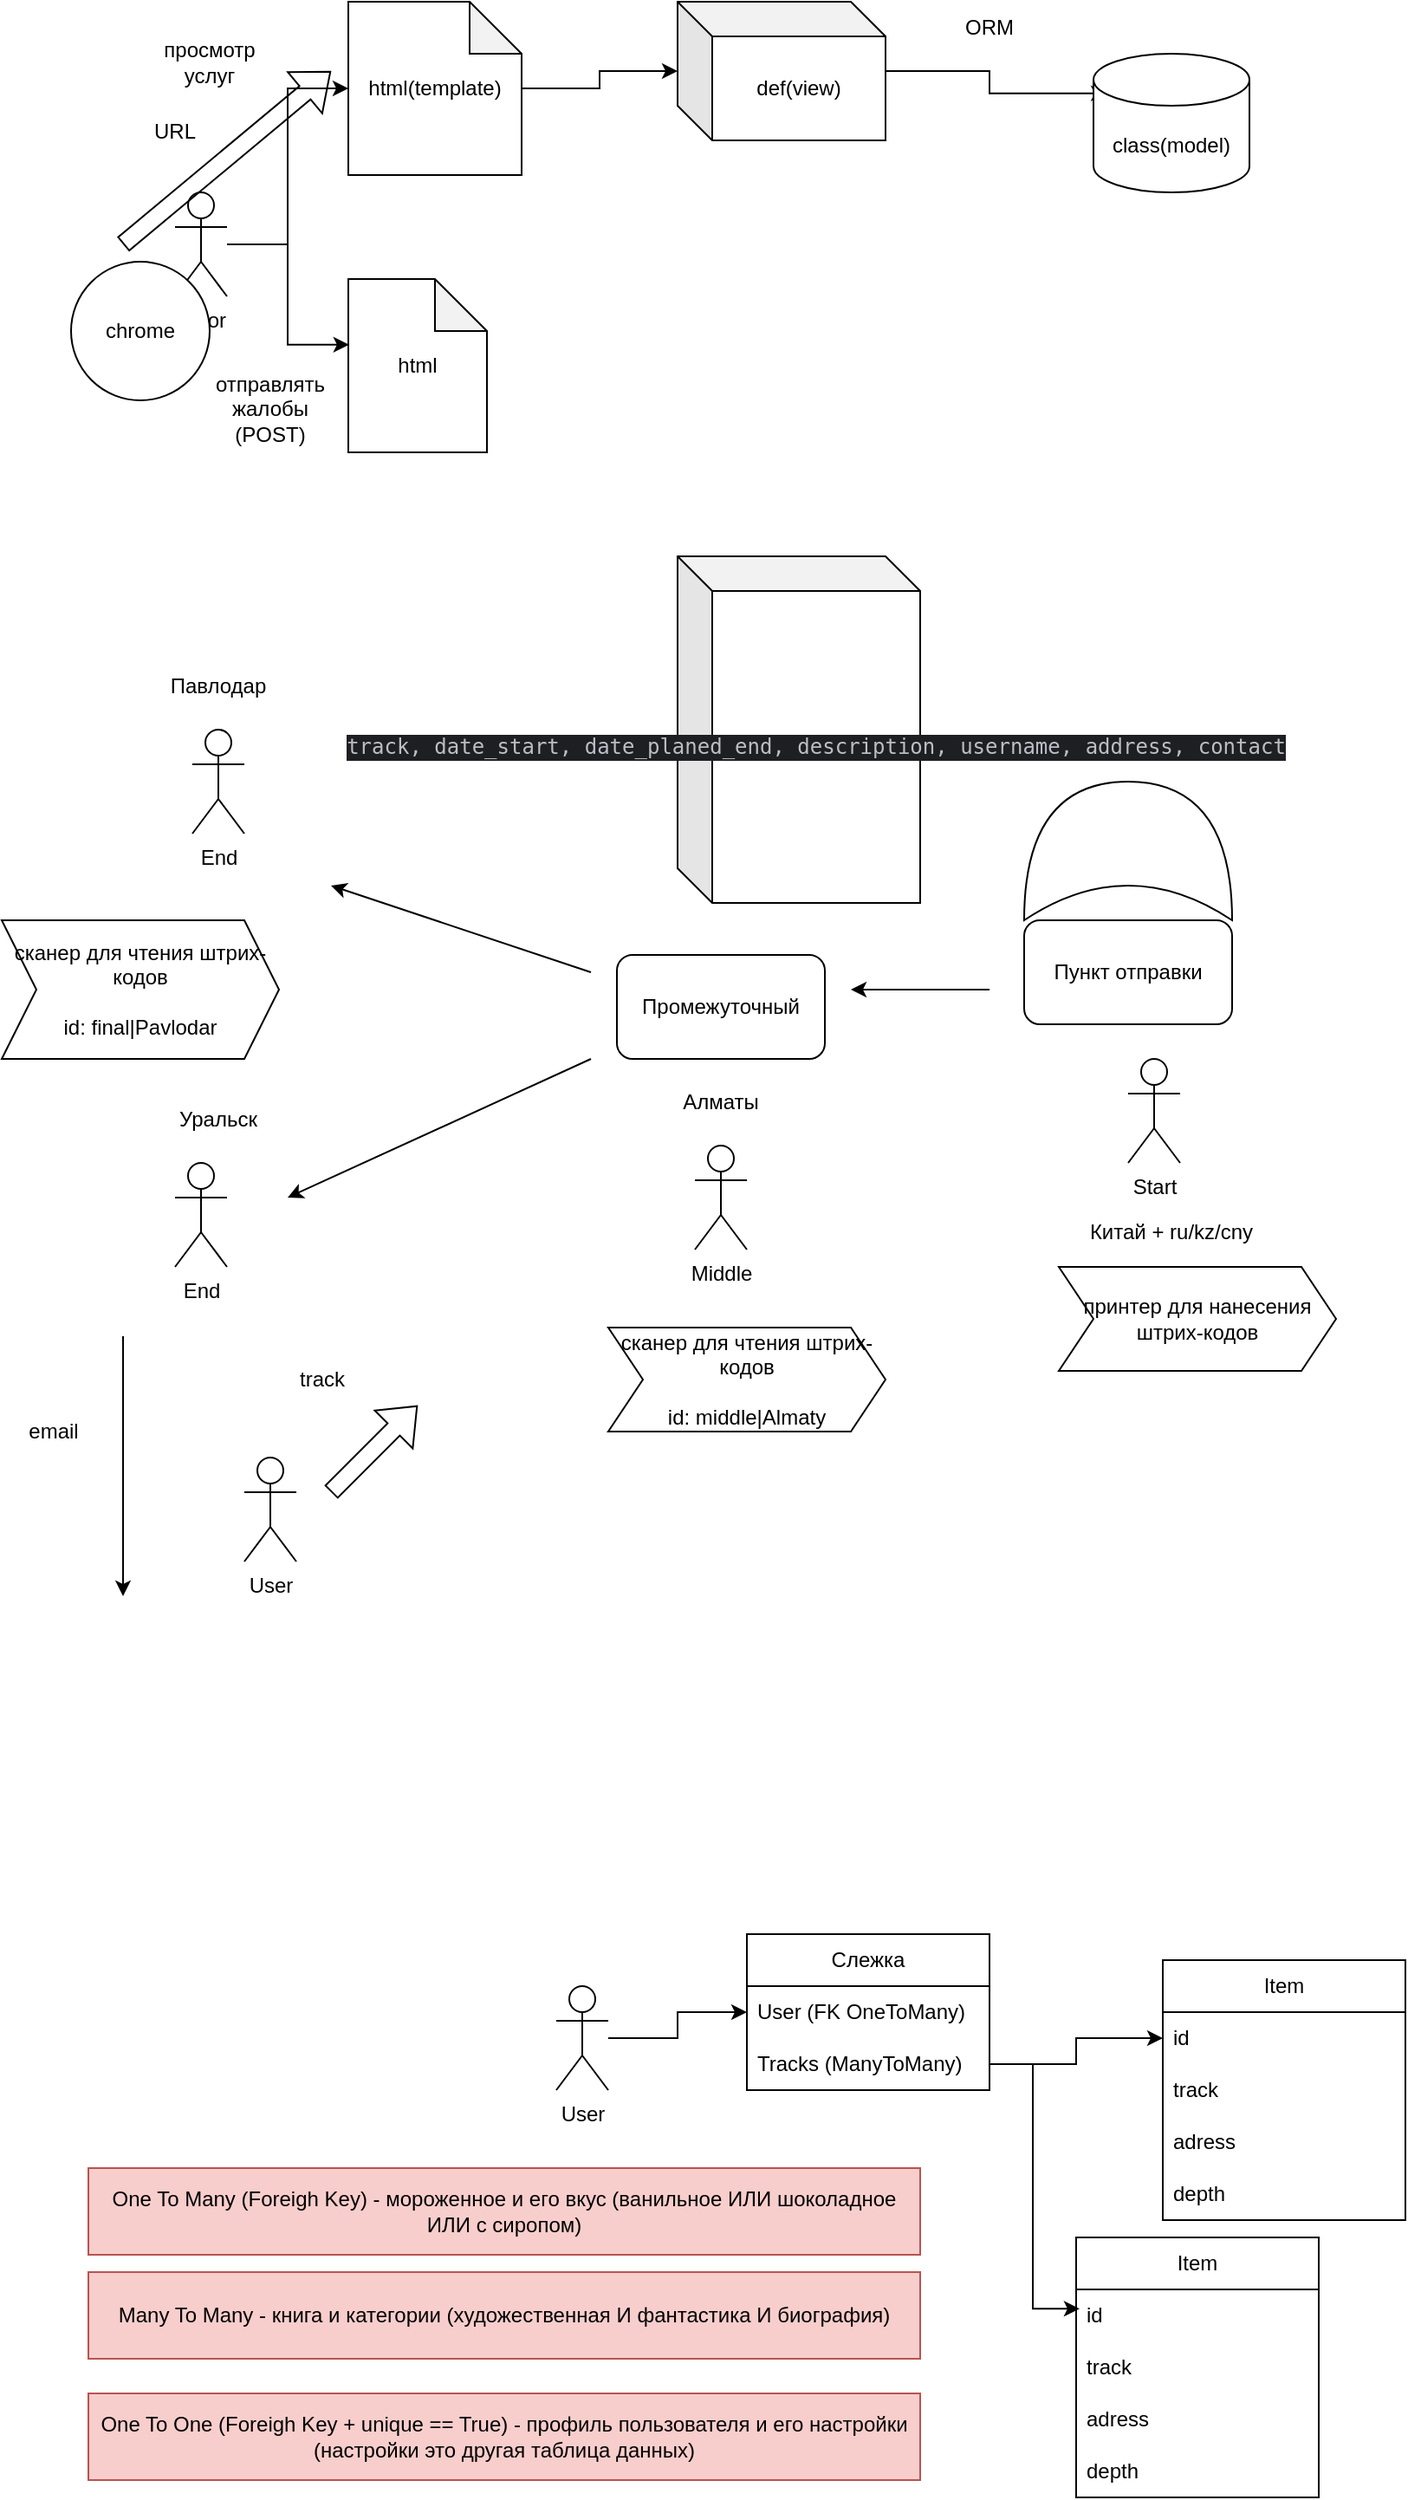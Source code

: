 <mxfile version="21.6.8" type="device">
  <diagram name="Page-1" id="SHPYpJt6w-cRJXV2Z5jG">
    <mxGraphModel dx="625" dy="345" grid="1" gridSize="10" guides="1" tooltips="1" connect="1" arrows="1" fold="1" page="1" pageScale="1" pageWidth="850" pageHeight="1100" math="0" shadow="0">
      <root>
        <mxCell id="0" />
        <mxCell id="1" parent="0" />
        <mxCell id="NV1-Wkj-HJB_ejk9U_Qw-3" style="edgeStyle=orthogonalEdgeStyle;rounded=0;orthogonalLoop=1;jettySize=auto;html=1;entryX=0;entryY=0.5;entryDx=0;entryDy=0;entryPerimeter=0;" parent="1" source="NV1-Wkj-HJB_ejk9U_Qw-1" target="NV1-Wkj-HJB_ejk9U_Qw-2" edge="1">
          <mxGeometry relative="1" as="geometry" />
        </mxCell>
        <mxCell id="NV1-Wkj-HJB_ejk9U_Qw-7" style="edgeStyle=orthogonalEdgeStyle;rounded=0;orthogonalLoop=1;jettySize=auto;html=1;entryX=0.005;entryY=0.379;entryDx=0;entryDy=0;entryPerimeter=0;" parent="1" source="NV1-Wkj-HJB_ejk9U_Qw-1" target="NV1-Wkj-HJB_ejk9U_Qw-6" edge="1">
          <mxGeometry relative="1" as="geometry" />
        </mxCell>
        <mxCell id="NV1-Wkj-HJB_ejk9U_Qw-1" value="Actor" style="shape=umlActor;verticalLabelPosition=bottom;verticalAlign=top;html=1;outlineConnect=0;" parent="1" vertex="1">
          <mxGeometry x="110" y="280" width="30" height="60" as="geometry" />
        </mxCell>
        <mxCell id="NV1-Wkj-HJB_ejk9U_Qw-9" style="edgeStyle=orthogonalEdgeStyle;rounded=0;orthogonalLoop=1;jettySize=auto;html=1;" parent="1" source="NV1-Wkj-HJB_ejk9U_Qw-2" target="NV1-Wkj-HJB_ejk9U_Qw-8" edge="1">
          <mxGeometry relative="1" as="geometry" />
        </mxCell>
        <mxCell id="NV1-Wkj-HJB_ejk9U_Qw-2" value="html(template)" style="shape=note;whiteSpace=wrap;html=1;backgroundOutline=1;darkOpacity=0.05;" parent="1" vertex="1">
          <mxGeometry x="210" y="170" width="100" height="100" as="geometry" />
        </mxCell>
        <mxCell id="NV1-Wkj-HJB_ejk9U_Qw-4" value="просмотр услуг" style="text;html=1;strokeColor=none;fillColor=none;align=center;verticalAlign=middle;whiteSpace=wrap;rounded=0;" parent="1" vertex="1">
          <mxGeometry x="100" y="190" width="60" height="30" as="geometry" />
        </mxCell>
        <mxCell id="NV1-Wkj-HJB_ejk9U_Qw-5" value="отправлять жалобы (POST)" style="text;html=1;strokeColor=none;fillColor=none;align=center;verticalAlign=middle;whiteSpace=wrap;rounded=0;" parent="1" vertex="1">
          <mxGeometry x="130" y="380" width="70" height="50" as="geometry" />
        </mxCell>
        <mxCell id="NV1-Wkj-HJB_ejk9U_Qw-6" value="html" style="shape=note;whiteSpace=wrap;html=1;backgroundOutline=1;darkOpacity=0.05;" parent="1" vertex="1">
          <mxGeometry x="210" y="330" width="80" height="100" as="geometry" />
        </mxCell>
        <mxCell id="NV1-Wkj-HJB_ejk9U_Qw-11" style="edgeStyle=orthogonalEdgeStyle;rounded=0;orthogonalLoop=1;jettySize=auto;html=1;entryX=0.084;entryY=0.286;entryDx=0;entryDy=0;entryPerimeter=0;" parent="1" source="NV1-Wkj-HJB_ejk9U_Qw-8" target="NV1-Wkj-HJB_ejk9U_Qw-10" edge="1">
          <mxGeometry relative="1" as="geometry" />
        </mxCell>
        <mxCell id="NV1-Wkj-HJB_ejk9U_Qw-8" value="def(view)" style="shape=cube;whiteSpace=wrap;html=1;boundedLbl=1;backgroundOutline=1;darkOpacity=0.05;darkOpacity2=0.1;" parent="1" vertex="1">
          <mxGeometry x="400" y="170" width="120" height="80" as="geometry" />
        </mxCell>
        <mxCell id="NV1-Wkj-HJB_ejk9U_Qw-10" value="class(model)" style="shape=cylinder3;whiteSpace=wrap;html=1;boundedLbl=1;backgroundOutline=1;size=15;" parent="1" vertex="1">
          <mxGeometry x="640" y="200" width="90" height="80" as="geometry" />
        </mxCell>
        <mxCell id="NV1-Wkj-HJB_ejk9U_Qw-12" value="ORM" style="text;html=1;strokeColor=none;fillColor=none;align=center;verticalAlign=middle;whiteSpace=wrap;rounded=0;" parent="1" vertex="1">
          <mxGeometry x="550" y="170" width="60" height="30" as="geometry" />
        </mxCell>
        <mxCell id="NV1-Wkj-HJB_ejk9U_Qw-13" value="chrome" style="ellipse;whiteSpace=wrap;html=1;aspect=fixed;" parent="1" vertex="1">
          <mxGeometry x="50" y="320" width="80" height="80" as="geometry" />
        </mxCell>
        <mxCell id="NV1-Wkj-HJB_ejk9U_Qw-14" value="" style="shape=flexArrow;endArrow=classic;html=1;rounded=0;" parent="1" edge="1">
          <mxGeometry width="50" height="50" relative="1" as="geometry">
            <mxPoint x="80" y="310" as="sourcePoint" />
            <mxPoint x="200" y="210" as="targetPoint" />
          </mxGeometry>
        </mxCell>
        <mxCell id="NV1-Wkj-HJB_ejk9U_Qw-15" value="URL" style="text;html=1;strokeColor=none;fillColor=none;align=center;verticalAlign=middle;whiteSpace=wrap;rounded=0;" parent="1" vertex="1">
          <mxGeometry x="80" y="230" width="60" height="30" as="geometry" />
        </mxCell>
        <mxCell id="wFCSqdACXlwlqVZ5YVNx-1" value="End" style="shape=umlActor;verticalLabelPosition=bottom;verticalAlign=top;html=1;outlineConnect=0;" parent="1" vertex="1">
          <mxGeometry x="110" y="840" width="30" height="60" as="geometry" />
        </mxCell>
        <mxCell id="wFCSqdACXlwlqVZ5YVNx-2" value="Start" style="shape=umlActor;verticalLabelPosition=bottom;verticalAlign=top;html=1;outlineConnect=0;" parent="1" vertex="1">
          <mxGeometry x="660" y="780" width="30" height="60" as="geometry" />
        </mxCell>
        <mxCell id="wFCSqdACXlwlqVZ5YVNx-3" value="Китай + ru/kz/cny" style="text;html=1;strokeColor=none;fillColor=none;align=center;verticalAlign=middle;whiteSpace=wrap;rounded=0;" parent="1" vertex="1">
          <mxGeometry x="630" y="860" width="110" height="40" as="geometry" />
        </mxCell>
        <mxCell id="wFCSqdACXlwlqVZ5YVNx-4" value="Пункт отправки" style="rounded=1;whiteSpace=wrap;html=1;" parent="1" vertex="1">
          <mxGeometry x="600" y="700" width="120" height="60" as="geometry" />
        </mxCell>
        <mxCell id="wFCSqdACXlwlqVZ5YVNx-5" value="" style="shape=xor;whiteSpace=wrap;html=1;rotation=-90;" parent="1" vertex="1">
          <mxGeometry x="620" y="600" width="80" height="120" as="geometry" />
        </mxCell>
        <mxCell id="wFCSqdACXlwlqVZ5YVNx-7" value="Промежуточный" style="rounded=1;whiteSpace=wrap;html=1;" parent="1" vertex="1">
          <mxGeometry x="365" y="720" width="120" height="60" as="geometry" />
        </mxCell>
        <mxCell id="wFCSqdACXlwlqVZ5YVNx-8" value="Алматы" style="text;html=1;strokeColor=none;fillColor=none;align=center;verticalAlign=middle;whiteSpace=wrap;rounded=0;" parent="1" vertex="1">
          <mxGeometry x="395" y="790" width="60" height="30" as="geometry" />
        </mxCell>
        <mxCell id="wFCSqdACXlwlqVZ5YVNx-9" value="End" style="shape=umlActor;verticalLabelPosition=bottom;verticalAlign=top;html=1;outlineConnect=0;" parent="1" vertex="1">
          <mxGeometry x="120" y="590" width="30" height="60" as="geometry" />
        </mxCell>
        <mxCell id="wFCSqdACXlwlqVZ5YVNx-10" value="Уральск" style="text;html=1;strokeColor=none;fillColor=none;align=center;verticalAlign=middle;whiteSpace=wrap;rounded=0;" parent="1" vertex="1">
          <mxGeometry x="105" y="800" width="60" height="30" as="geometry" />
        </mxCell>
        <mxCell id="wFCSqdACXlwlqVZ5YVNx-11" value="Павлодар" style="text;html=1;strokeColor=none;fillColor=none;align=center;verticalAlign=middle;whiteSpace=wrap;rounded=0;" parent="1" vertex="1">
          <mxGeometry x="105" y="550" width="60" height="30" as="geometry" />
        </mxCell>
        <mxCell id="wFCSqdACXlwlqVZ5YVNx-12" value="" style="endArrow=classic;html=1;rounded=0;" parent="1" edge="1">
          <mxGeometry width="50" height="50" relative="1" as="geometry">
            <mxPoint x="580" y="740" as="sourcePoint" />
            <mxPoint x="500" y="740" as="targetPoint" />
          </mxGeometry>
        </mxCell>
        <mxCell id="wFCSqdACXlwlqVZ5YVNx-13" value="" style="endArrow=classic;html=1;rounded=0;" parent="1" edge="1">
          <mxGeometry width="50" height="50" relative="1" as="geometry">
            <mxPoint x="350" y="730" as="sourcePoint" />
            <mxPoint x="200" y="680" as="targetPoint" />
          </mxGeometry>
        </mxCell>
        <mxCell id="wFCSqdACXlwlqVZ5YVNx-14" value="" style="endArrow=classic;html=1;rounded=0;" parent="1" edge="1">
          <mxGeometry width="50" height="50" relative="1" as="geometry">
            <mxPoint x="350" y="780" as="sourcePoint" />
            <mxPoint x="175" y="860" as="targetPoint" />
          </mxGeometry>
        </mxCell>
        <mxCell id="wFCSqdACXlwlqVZ5YVNx-15" value="Middle" style="shape=umlActor;verticalLabelPosition=bottom;verticalAlign=top;html=1;outlineConnect=0;" parent="1" vertex="1">
          <mxGeometry x="410" y="830" width="30" height="60" as="geometry" />
        </mxCell>
        <mxCell id="wFCSqdACXlwlqVZ5YVNx-16" value="User" style="shape=umlActor;verticalLabelPosition=bottom;verticalAlign=top;html=1;outlineConnect=0;" parent="1" vertex="1">
          <mxGeometry x="150" y="1010" width="30" height="60" as="geometry" />
        </mxCell>
        <mxCell id="wFCSqdACXlwlqVZ5YVNx-17" value="" style="shape=flexArrow;endArrow=classic;html=1;rounded=0;" parent="1" edge="1">
          <mxGeometry width="50" height="50" relative="1" as="geometry">
            <mxPoint x="200" y="1030" as="sourcePoint" />
            <mxPoint x="250" y="980" as="targetPoint" />
          </mxGeometry>
        </mxCell>
        <mxCell id="wFCSqdACXlwlqVZ5YVNx-18" value="track" style="text;html=1;strokeColor=none;fillColor=none;align=center;verticalAlign=middle;whiteSpace=wrap;rounded=0;" parent="1" vertex="1">
          <mxGeometry x="165" y="950" width="60" height="30" as="geometry" />
        </mxCell>
        <mxCell id="wFCSqdACXlwlqVZ5YVNx-19" value="" style="endArrow=classic;html=1;rounded=0;" parent="1" edge="1">
          <mxGeometry width="50" height="50" relative="1" as="geometry">
            <mxPoint x="80" y="940" as="sourcePoint" />
            <mxPoint x="80" y="1090" as="targetPoint" />
          </mxGeometry>
        </mxCell>
        <mxCell id="wFCSqdACXlwlqVZ5YVNx-20" value="email" style="text;html=1;strokeColor=none;fillColor=none;align=center;verticalAlign=middle;whiteSpace=wrap;rounded=0;" parent="1" vertex="1">
          <mxGeometry x="10" y="980" width="60" height="30" as="geometry" />
        </mxCell>
        <mxCell id="wFCSqdACXlwlqVZ5YVNx-21" value="&lt;div style=&quot;background-color:#1e1f22;color:#bcbec4&quot;&gt;&lt;pre style=&quot;font-family:&#39;JetBrains Mono&#39;,monospace;font-size:16,5pt;&quot;&gt;track, date_start, date_planed_end, description, username, address, contact&lt;/pre&gt;&lt;/div&gt;" style="shape=cube;whiteSpace=wrap;html=1;boundedLbl=1;backgroundOutline=1;darkOpacity=0.05;darkOpacity2=0.1;" parent="1" vertex="1">
          <mxGeometry x="400" y="490" width="140" height="200" as="geometry" />
        </mxCell>
        <mxCell id="wFCSqdACXlwlqVZ5YVNx-22" value="принтер для нанесения штрих-кодов" style="shape=step;perimeter=stepPerimeter;whiteSpace=wrap;html=1;fixedSize=1;" parent="1" vertex="1">
          <mxGeometry x="620" y="900" width="160" height="60" as="geometry" />
        </mxCell>
        <mxCell id="wFCSqdACXlwlqVZ5YVNx-23" value="сканер для чтения штрих-кодов&lt;br&gt;&lt;br&gt;id: middle|Almaty" style="shape=step;perimeter=stepPerimeter;whiteSpace=wrap;html=1;fixedSize=1;" parent="1" vertex="1">
          <mxGeometry x="360" y="935" width="160" height="60" as="geometry" />
        </mxCell>
        <mxCell id="wFCSqdACXlwlqVZ5YVNx-24" value="сканер для чтения штрих-кодов&lt;br&gt;&lt;br&gt;id: final|Pavlodar" style="shape=step;perimeter=stepPerimeter;whiteSpace=wrap;html=1;fixedSize=1;" parent="1" vertex="1">
          <mxGeometry x="10" y="700" width="160" height="80" as="geometry" />
        </mxCell>
        <mxCell id="YEHFSgkEj8iVFs3MOkye-7" style="edgeStyle=orthogonalEdgeStyle;rounded=0;orthogonalLoop=1;jettySize=auto;html=1;entryX=0;entryY=0.5;entryDx=0;entryDy=0;" edge="1" parent="1" source="YEHFSgkEj8iVFs3MOkye-1" target="YEHFSgkEj8iVFs3MOkye-4">
          <mxGeometry relative="1" as="geometry" />
        </mxCell>
        <mxCell id="YEHFSgkEj8iVFs3MOkye-1" value="User" style="shape=umlActor;verticalLabelPosition=bottom;verticalAlign=top;html=1;outlineConnect=0;" vertex="1" parent="1">
          <mxGeometry x="330" y="1315" width="30" height="60" as="geometry" />
        </mxCell>
        <mxCell id="YEHFSgkEj8iVFs3MOkye-3" value="Слежка" style="swimlane;fontStyle=0;childLayout=stackLayout;horizontal=1;startSize=30;horizontalStack=0;resizeParent=1;resizeParentMax=0;resizeLast=0;collapsible=1;marginBottom=0;whiteSpace=wrap;html=1;" vertex="1" parent="1">
          <mxGeometry x="440" y="1285" width="140" height="90" as="geometry" />
        </mxCell>
        <mxCell id="YEHFSgkEj8iVFs3MOkye-4" value="User (FK OneToMany)" style="text;strokeColor=none;fillColor=none;align=left;verticalAlign=middle;spacingLeft=4;spacingRight=4;overflow=hidden;points=[[0,0.5],[1,0.5]];portConstraint=eastwest;rotatable=0;whiteSpace=wrap;html=1;" vertex="1" parent="YEHFSgkEj8iVFs3MOkye-3">
          <mxGeometry y="30" width="140" height="30" as="geometry" />
        </mxCell>
        <mxCell id="YEHFSgkEj8iVFs3MOkye-5" value="Tracks (ManyToMany)" style="text;strokeColor=none;fillColor=none;align=left;verticalAlign=middle;spacingLeft=4;spacingRight=4;overflow=hidden;points=[[0,0.5],[1,0.5]];portConstraint=eastwest;rotatable=0;whiteSpace=wrap;html=1;" vertex="1" parent="YEHFSgkEj8iVFs3MOkye-3">
          <mxGeometry y="60" width="140" height="30" as="geometry" />
        </mxCell>
        <mxCell id="YEHFSgkEj8iVFs3MOkye-8" value="Item" style="swimlane;fontStyle=0;childLayout=stackLayout;horizontal=1;startSize=30;horizontalStack=0;resizeParent=1;resizeParentMax=0;resizeLast=0;collapsible=1;marginBottom=0;whiteSpace=wrap;html=1;" vertex="1" parent="1">
          <mxGeometry x="680" y="1300" width="140" height="150" as="geometry" />
        </mxCell>
        <mxCell id="YEHFSgkEj8iVFs3MOkye-9" value="id" style="text;strokeColor=none;fillColor=none;align=left;verticalAlign=middle;spacingLeft=4;spacingRight=4;overflow=hidden;points=[[0,0.5],[1,0.5]];portConstraint=eastwest;rotatable=0;whiteSpace=wrap;html=1;" vertex="1" parent="YEHFSgkEj8iVFs3MOkye-8">
          <mxGeometry y="30" width="140" height="30" as="geometry" />
        </mxCell>
        <mxCell id="YEHFSgkEj8iVFs3MOkye-10" value="track" style="text;strokeColor=none;fillColor=none;align=left;verticalAlign=middle;spacingLeft=4;spacingRight=4;overflow=hidden;points=[[0,0.5],[1,0.5]];portConstraint=eastwest;rotatable=0;whiteSpace=wrap;html=1;" vertex="1" parent="YEHFSgkEj8iVFs3MOkye-8">
          <mxGeometry y="60" width="140" height="30" as="geometry" />
        </mxCell>
        <mxCell id="YEHFSgkEj8iVFs3MOkye-14" value="adress" style="text;strokeColor=none;fillColor=none;align=left;verticalAlign=middle;spacingLeft=4;spacingRight=4;overflow=hidden;points=[[0,0.5],[1,0.5]];portConstraint=eastwest;rotatable=0;whiteSpace=wrap;html=1;" vertex="1" parent="YEHFSgkEj8iVFs3MOkye-8">
          <mxGeometry y="90" width="140" height="30" as="geometry" />
        </mxCell>
        <mxCell id="YEHFSgkEj8iVFs3MOkye-15" value="depth" style="text;strokeColor=none;fillColor=none;align=left;verticalAlign=middle;spacingLeft=4;spacingRight=4;overflow=hidden;points=[[0,0.5],[1,0.5]];portConstraint=eastwest;rotatable=0;whiteSpace=wrap;html=1;" vertex="1" parent="YEHFSgkEj8iVFs3MOkye-8">
          <mxGeometry y="120" width="140" height="30" as="geometry" />
        </mxCell>
        <mxCell id="YEHFSgkEj8iVFs3MOkye-16" style="edgeStyle=orthogonalEdgeStyle;rounded=0;orthogonalLoop=1;jettySize=auto;html=1;" edge="1" parent="1" source="YEHFSgkEj8iVFs3MOkye-5" target="YEHFSgkEj8iVFs3MOkye-9">
          <mxGeometry relative="1" as="geometry" />
        </mxCell>
        <mxCell id="YEHFSgkEj8iVFs3MOkye-17" value="Item" style="swimlane;fontStyle=0;childLayout=stackLayout;horizontal=1;startSize=30;horizontalStack=0;resizeParent=1;resizeParentMax=0;resizeLast=0;collapsible=1;marginBottom=0;whiteSpace=wrap;html=1;" vertex="1" parent="1">
          <mxGeometry x="630" y="1460" width="140" height="150" as="geometry" />
        </mxCell>
        <mxCell id="YEHFSgkEj8iVFs3MOkye-18" value="id" style="text;strokeColor=none;fillColor=none;align=left;verticalAlign=middle;spacingLeft=4;spacingRight=4;overflow=hidden;points=[[0,0.5],[1,0.5]];portConstraint=eastwest;rotatable=0;whiteSpace=wrap;html=1;" vertex="1" parent="YEHFSgkEj8iVFs3MOkye-17">
          <mxGeometry y="30" width="140" height="30" as="geometry" />
        </mxCell>
        <mxCell id="YEHFSgkEj8iVFs3MOkye-19" value="track" style="text;strokeColor=none;fillColor=none;align=left;verticalAlign=middle;spacingLeft=4;spacingRight=4;overflow=hidden;points=[[0,0.5],[1,0.5]];portConstraint=eastwest;rotatable=0;whiteSpace=wrap;html=1;" vertex="1" parent="YEHFSgkEj8iVFs3MOkye-17">
          <mxGeometry y="60" width="140" height="30" as="geometry" />
        </mxCell>
        <mxCell id="YEHFSgkEj8iVFs3MOkye-20" value="adress" style="text;strokeColor=none;fillColor=none;align=left;verticalAlign=middle;spacingLeft=4;spacingRight=4;overflow=hidden;points=[[0,0.5],[1,0.5]];portConstraint=eastwest;rotatable=0;whiteSpace=wrap;html=1;" vertex="1" parent="YEHFSgkEj8iVFs3MOkye-17">
          <mxGeometry y="90" width="140" height="30" as="geometry" />
        </mxCell>
        <mxCell id="YEHFSgkEj8iVFs3MOkye-21" value="depth" style="text;strokeColor=none;fillColor=none;align=left;verticalAlign=middle;spacingLeft=4;spacingRight=4;overflow=hidden;points=[[0,0.5],[1,0.5]];portConstraint=eastwest;rotatable=0;whiteSpace=wrap;html=1;" vertex="1" parent="YEHFSgkEj8iVFs3MOkye-17">
          <mxGeometry y="120" width="140" height="30" as="geometry" />
        </mxCell>
        <mxCell id="YEHFSgkEj8iVFs3MOkye-22" style="edgeStyle=orthogonalEdgeStyle;rounded=0;orthogonalLoop=1;jettySize=auto;html=1;entryX=0.014;entryY=0.371;entryDx=0;entryDy=0;entryPerimeter=0;" edge="1" parent="1" source="YEHFSgkEj8iVFs3MOkye-5" target="YEHFSgkEj8iVFs3MOkye-18">
          <mxGeometry relative="1" as="geometry" />
        </mxCell>
        <mxCell id="YEHFSgkEj8iVFs3MOkye-23" value="One To Many (Foreigh Key) - мороженное и его вкус (ванильное ИЛИ шоколадное ИЛИ с сиропом)" style="text;html=1;strokeColor=#b85450;fillColor=#f8cecc;align=center;verticalAlign=middle;whiteSpace=wrap;rounded=0;" vertex="1" parent="1">
          <mxGeometry x="60" y="1420" width="480" height="50" as="geometry" />
        </mxCell>
        <mxCell id="YEHFSgkEj8iVFs3MOkye-24" value="Many To Many - книга и категории (художественная И фантастика И биография)" style="text;html=1;strokeColor=#b85450;fillColor=#f8cecc;align=center;verticalAlign=middle;whiteSpace=wrap;rounded=0;" vertex="1" parent="1">
          <mxGeometry x="60" y="1480" width="480" height="50" as="geometry" />
        </mxCell>
        <mxCell id="YEHFSgkEj8iVFs3MOkye-25" value="One To One (Foreigh Key + unique == True) - профиль пользователя и его настройки (настройки это другая таблица данных)" style="text;html=1;strokeColor=#b85450;fillColor=#f8cecc;align=center;verticalAlign=middle;whiteSpace=wrap;rounded=0;" vertex="1" parent="1">
          <mxGeometry x="60" y="1550" width="480" height="50" as="geometry" />
        </mxCell>
      </root>
    </mxGraphModel>
  </diagram>
</mxfile>
